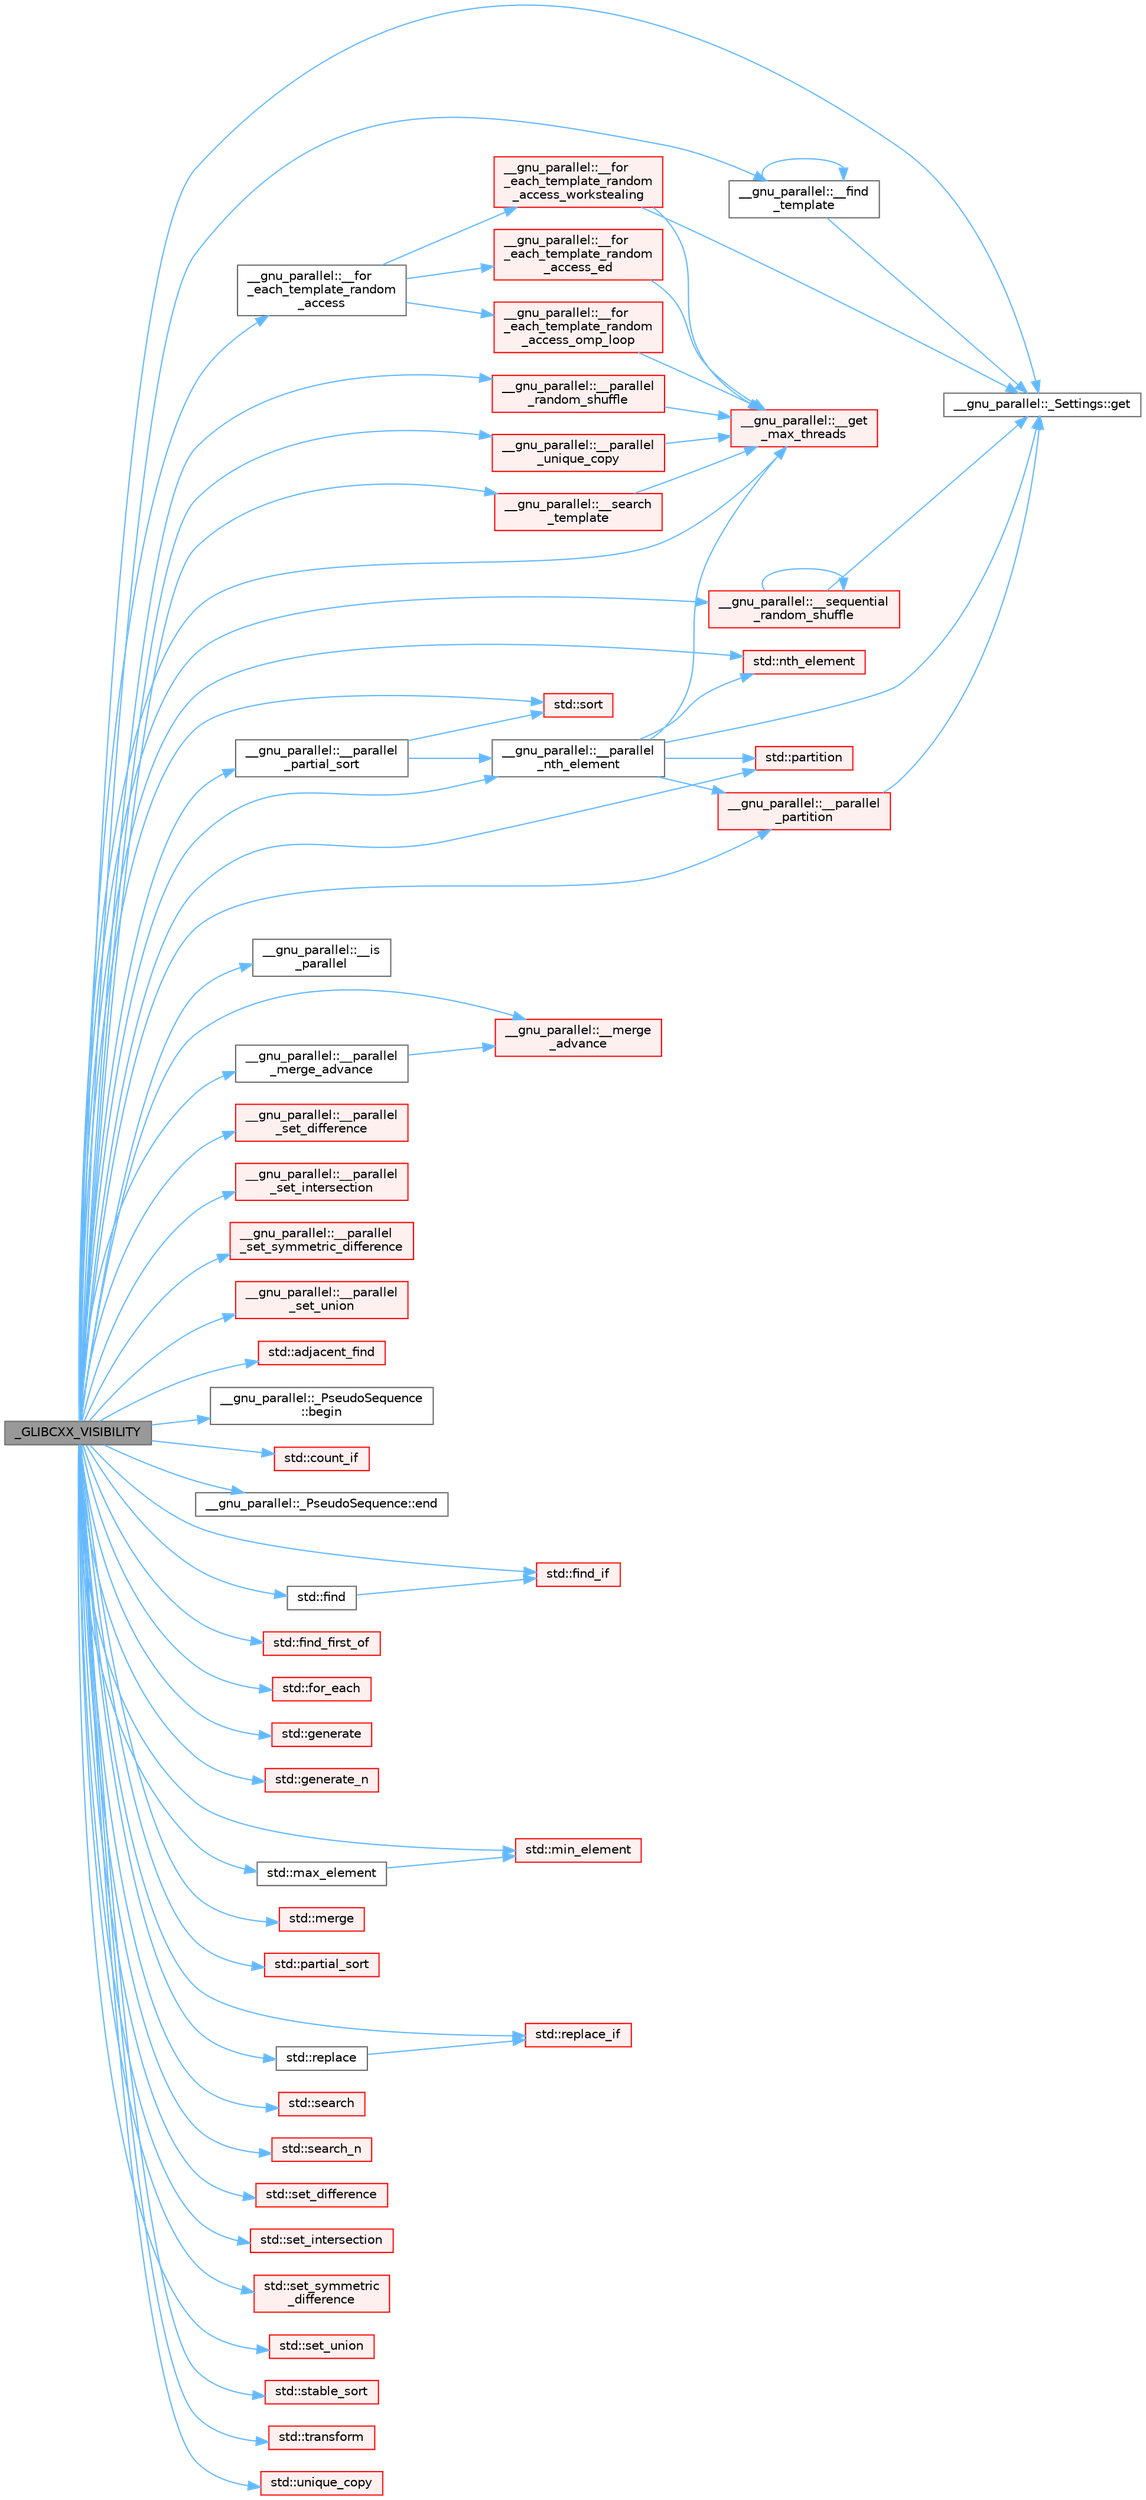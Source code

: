 digraph "_GLIBCXX_VISIBILITY"
{
 // LATEX_PDF_SIZE
  bgcolor="transparent";
  edge [fontname=Helvetica,fontsize=10,labelfontname=Helvetica,labelfontsize=10];
  node [fontname=Helvetica,fontsize=10,shape=box,height=0.2,width=0.4];
  rankdir="LR";
  Node1 [id="Node000001",label="_GLIBCXX_VISIBILITY",height=0.2,width=0.4,color="gray40", fillcolor="grey60", style="filled", fontcolor="black",tooltip=" "];
  Node1 -> Node2 [id="edge145_Node000001_Node000002",color="steelblue1",style="solid",tooltip=" "];
  Node2 [id="Node000002",label="__gnu_parallel::__find\l_template",height=0.2,width=0.4,color="grey40", fillcolor="white", style="filled",URL="$namespace____gnu__parallel.html#af4b3d28761a76e60f6836a50f5cebb7d",tooltip="Parallel std::find, switch for different algorithms."];
  Node2 -> Node2 [id="edge146_Node000002_Node000002",color="steelblue1",style="solid",tooltip=" "];
  Node2 -> Node3 [id="edge147_Node000002_Node000003",color="steelblue1",style="solid",tooltip=" "];
  Node3 [id="Node000003",label="__gnu_parallel::_Settings::get",height=0.2,width=0.4,color="grey40", fillcolor="white", style="filled",URL="$struct____gnu__parallel_1_1___settings.html#adf11d9453707f1145a9e221ab7630bd3",tooltip="Get the global settings."];
  Node1 -> Node4 [id="edge148_Node000001_Node000004",color="steelblue1",style="solid",tooltip=" "];
  Node4 [id="Node000004",label="__gnu_parallel::__for\l_each_template_random\l_access",height=0.2,width=0.4,color="grey40", fillcolor="white", style="filled",URL="$namespace____gnu__parallel.html#a0ebbe56e1b059cba72c3d706307a0e50",tooltip="Chose the desired algorithm by evaluating __parallelism_tag."];
  Node4 -> Node5 [id="edge149_Node000004_Node000005",color="steelblue1",style="solid",tooltip=" "];
  Node5 [id="Node000005",label="__gnu_parallel::__for\l_each_template_random\l_access_ed",height=0.2,width=0.4,color="red", fillcolor="#FFF0F0", style="filled",URL="$namespace____gnu__parallel.html#a12c48efb47ea3e00a7ef666d595ae185",tooltip="Embarrassingly parallel algorithm for random access iterators, using hand-crafted parallelization by ..."];
  Node5 -> Node7 [id="edge150_Node000005_Node000007",color="steelblue1",style="solid",tooltip=" "];
  Node7 [id="Node000007",label="__gnu_parallel::__get\l_max_threads",height=0.2,width=0.4,color="red", fillcolor="#FFF0F0", style="filled",URL="$namespace____gnu__parallel.html#aa72851b809c2b314bc09580c3512f281",tooltip=" "];
  Node4 -> Node11 [id="edge151_Node000004_Node000011",color="steelblue1",style="solid",tooltip=" "];
  Node11 [id="Node000011",label="__gnu_parallel::__for\l_each_template_random\l_access_omp_loop",height=0.2,width=0.4,color="red", fillcolor="#FFF0F0", style="filled",URL="$namespace____gnu__parallel.html#a6a5228179a033ede58cd143f66cdf354",tooltip="Embarrassingly parallel algorithm for random access iterators, using an OpenMP for loop."];
  Node11 -> Node7 [id="edge152_Node000011_Node000007",color="steelblue1",style="solid",tooltip=" "];
  Node4 -> Node12 [id="edge153_Node000004_Node000012",color="steelblue1",style="solid",tooltip=" "];
  Node12 [id="Node000012",label="__gnu_parallel::__for\l_each_template_random\l_access_workstealing",height=0.2,width=0.4,color="red", fillcolor="#FFF0F0", style="filled",URL="$namespace____gnu__parallel.html#a14bdca2e9c62cde7dd8478d972f60272",tooltip="Work stealing algorithm for random access iterators."];
  Node12 -> Node7 [id="edge154_Node000012_Node000007",color="steelblue1",style="solid",tooltip=" "];
  Node12 -> Node3 [id="edge155_Node000012_Node000003",color="steelblue1",style="solid",tooltip=" "];
  Node1 -> Node7 [id="edge156_Node000001_Node000007",color="steelblue1",style="solid",tooltip=" "];
  Node1 -> Node20 [id="edge157_Node000001_Node000020",color="steelblue1",style="solid",tooltip=" "];
  Node20 [id="Node000020",label="__gnu_parallel::__is\l_parallel",height=0.2,width=0.4,color="grey40", fillcolor="white", style="filled",URL="$namespace____gnu__parallel.html#a8c63a760ea14f4f5c43aa39f36c0e8ea",tooltip=" "];
  Node1 -> Node21 [id="edge158_Node000001_Node000021",color="steelblue1",style="solid",tooltip=" "];
  Node21 [id="Node000021",label="__gnu_parallel::__merge\l_advance",height=0.2,width=0.4,color="red", fillcolor="#FFF0F0", style="filled",URL="$namespace____gnu__parallel.html#a0059cd13cc6ab70692f8309ad92cb548",tooltip="Merge routine being able to merge only the __max_length smallest elements."];
  Node1 -> Node26 [id="edge159_Node000001_Node000026",color="steelblue1",style="solid",tooltip=" "];
  Node26 [id="Node000026",label="__gnu_parallel::__parallel\l_merge_advance",height=0.2,width=0.4,color="grey40", fillcolor="white", style="filled",URL="$namespace____gnu__parallel.html#af1626ed7bbe2eb745a31f18728d73f4e",tooltip="Merge routine fallback to sequential in case the iterators of the two input sequences are of differen..."];
  Node26 -> Node21 [id="edge160_Node000026_Node000021",color="steelblue1",style="solid",tooltip=" "];
  Node1 -> Node27 [id="edge161_Node000001_Node000027",color="steelblue1",style="solid",tooltip=" "];
  Node27 [id="Node000027",label="__gnu_parallel::__parallel\l_nth_element",height=0.2,width=0.4,color="grey40", fillcolor="white", style="filled",URL="$namespace____gnu__parallel.html#a1567c37a7562eaee17d13ebda1172586",tooltip="Parallel implementation of std::nth_element()."];
  Node27 -> Node7 [id="edge162_Node000027_Node000007",color="steelblue1",style="solid",tooltip=" "];
  Node27 -> Node28 [id="edge163_Node000027_Node000028",color="steelblue1",style="solid",tooltip=" "];
  Node28 [id="Node000028",label="__gnu_parallel::__parallel\l_partition",height=0.2,width=0.4,color="red", fillcolor="#FFF0F0", style="filled",URL="$namespace____gnu__parallel.html#ac870af1d69405f2f53cd7a96e1d92348",tooltip="Parallel implementation of std::partition."];
  Node28 -> Node3 [id="edge164_Node000028_Node000003",color="steelblue1",style="solid",tooltip=" "];
  Node27 -> Node3 [id="edge165_Node000027_Node000003",color="steelblue1",style="solid",tooltip=" "];
  Node27 -> Node37 [id="edge166_Node000027_Node000037",color="steelblue1",style="solid",tooltip=" "];
  Node37 [id="Node000037",label="std::nth_element",height=0.2,width=0.4,color="red", fillcolor="#FFF0F0", style="filled",URL="$namespacestd.html#a9aedeebce40e8d85738b1e6f9ba8c919",tooltip=" "];
  Node27 -> Node39 [id="edge167_Node000027_Node000039",color="steelblue1",style="solid",tooltip=" "];
  Node39 [id="Node000039",label="std::partition",height=0.2,width=0.4,color="red", fillcolor="#FFF0F0", style="filled",URL="$namespacestd.html#a7dde62cf155d6b5bde1a1c0577a9a57f",tooltip=" "];
  Node1 -> Node42 [id="edge168_Node000001_Node000042",color="steelblue1",style="solid",tooltip=" "];
  Node42 [id="Node000042",label="__gnu_parallel::__parallel\l_partial_sort",height=0.2,width=0.4,color="grey40", fillcolor="white", style="filled",URL="$namespace____gnu__parallel.html#abe60c5cc3788e1b1602175af0057d3f8",tooltip="Parallel implementation of std::partial_sort()."];
  Node42 -> Node27 [id="edge169_Node000042_Node000027",color="steelblue1",style="solid",tooltip=" "];
  Node42 -> Node43 [id="edge170_Node000042_Node000043",color="steelblue1",style="solid",tooltip=" "];
  Node43 [id="Node000043",label="std::sort",height=0.2,width=0.4,color="red", fillcolor="#FFF0F0", style="filled",URL="$namespacestd.html#a73a397864aa701b5bd48fae555f4f935",tooltip=" "];
  Node1 -> Node28 [id="edge171_Node000001_Node000028",color="steelblue1",style="solid",tooltip=" "];
  Node1 -> Node45 [id="edge172_Node000001_Node000045",color="steelblue1",style="solid",tooltip=" "];
  Node45 [id="Node000045",label="__gnu_parallel::__parallel\l_random_shuffle",height=0.2,width=0.4,color="red", fillcolor="#FFF0F0", style="filled",URL="$namespace____gnu__parallel.html#a6e78b59cb50c8e14ebf6990016af7342",tooltip="Parallel random public call."];
  Node45 -> Node7 [id="edge173_Node000045_Node000007",color="steelblue1",style="solid",tooltip=" "];
  Node1 -> Node52 [id="edge174_Node000001_Node000052",color="steelblue1",style="solid",tooltip=" "];
  Node52 [id="Node000052",label="__gnu_parallel::__parallel\l_set_difference",height=0.2,width=0.4,color="red", fillcolor="#FFF0F0", style="filled",URL="$namespace____gnu__parallel.html#abb75bc882413dc8cba7fce93c5eaaaf0",tooltip=" "];
  Node1 -> Node56 [id="edge175_Node000001_Node000056",color="steelblue1",style="solid",tooltip=" "];
  Node56 [id="Node000056",label="__gnu_parallel::__parallel\l_set_intersection",height=0.2,width=0.4,color="red", fillcolor="#FFF0F0", style="filled",URL="$namespace____gnu__parallel.html#aa2d25a01058104978680d0b5d934b54f",tooltip=" "];
  Node1 -> Node57 [id="edge176_Node000001_Node000057",color="steelblue1",style="solid",tooltip=" "];
  Node57 [id="Node000057",label="__gnu_parallel::__parallel\l_set_symmetric_difference",height=0.2,width=0.4,color="red", fillcolor="#FFF0F0", style="filled",URL="$namespace____gnu__parallel.html#a567012d512340614386402b7e3234ec6",tooltip=" "];
  Node1 -> Node58 [id="edge177_Node000001_Node000058",color="steelblue1",style="solid",tooltip=" "];
  Node58 [id="Node000058",label="__gnu_parallel::__parallel\l_set_union",height=0.2,width=0.4,color="red", fillcolor="#FFF0F0", style="filled",URL="$namespace____gnu__parallel.html#a56bac3b8498aadcd3ce073422f0b9822",tooltip=" "];
  Node1 -> Node59 [id="edge178_Node000001_Node000059",color="steelblue1",style="solid",tooltip=" "];
  Node59 [id="Node000059",label="__gnu_parallel::__parallel\l_unique_copy",height=0.2,width=0.4,color="red", fillcolor="#FFF0F0", style="filled",URL="$namespace____gnu__parallel.html#a15f31ee1c15e180d0d838571cd6c8b24",tooltip="Parallel std::unique_copy(), w/__o explicit equality predicate."];
  Node59 -> Node7 [id="edge179_Node000059_Node000007",color="steelblue1",style="solid",tooltip=" "];
  Node1 -> Node60 [id="edge180_Node000001_Node000060",color="steelblue1",style="solid",tooltip=" "];
  Node60 [id="Node000060",label="__gnu_parallel::__search\l_template",height=0.2,width=0.4,color="red", fillcolor="#FFF0F0", style="filled",URL="$namespace____gnu__parallel.html#af1e654f03e48e80a0c73db7ad88e8a86",tooltip="Parallel std::search."];
  Node60 -> Node7 [id="edge181_Node000060_Node000007",color="steelblue1",style="solid",tooltip=" "];
  Node1 -> Node49 [id="edge182_Node000001_Node000049",color="steelblue1",style="solid",tooltip=" "];
  Node49 [id="Node000049",label="__gnu_parallel::__sequential\l_random_shuffle",height=0.2,width=0.4,color="red", fillcolor="#FFF0F0", style="filled",URL="$namespace____gnu__parallel.html#aa9ee237cbbdd03ed217714a05e5a8868",tooltip="Sequential cache-efficient random shuffle."];
  Node49 -> Node49 [id="edge183_Node000049_Node000049",color="steelblue1",style="solid",tooltip=" "];
  Node49 -> Node3 [id="edge184_Node000049_Node000003",color="steelblue1",style="solid",tooltip=" "];
  Node1 -> Node62 [id="edge185_Node000001_Node000062",color="steelblue1",style="solid",tooltip=" "];
  Node62 [id="Node000062",label="std::adjacent_find",height=0.2,width=0.4,color="red", fillcolor="#FFF0F0", style="filled",URL="$namespacestd.html#a2e464ead1e536b9225fdcd8e87438bc7",tooltip=" "];
  Node1 -> Node66 [id="edge186_Node000001_Node000066",color="steelblue1",style="solid",tooltip=" "];
  Node66 [id="Node000066",label="__gnu_parallel::_PseudoSequence\l::begin",height=0.2,width=0.4,color="grey40", fillcolor="white", style="filled",URL="$class____gnu__parallel_1_1___pseudo_sequence.html#a51b9740eb71084e18aec7d254cab3e30",tooltip="Begin iterator."];
  Node1 -> Node67 [id="edge187_Node000001_Node000067",color="steelblue1",style="solid",tooltip=" "];
  Node67 [id="Node000067",label="std::count_if",height=0.2,width=0.4,color="red", fillcolor="#FFF0F0", style="filled",URL="$namespacestd.html#a3211beceffa7786771b08add1e4a7f9c",tooltip=" "];
  Node1 -> Node71 [id="edge188_Node000001_Node000071",color="steelblue1",style="solid",tooltip=" "];
  Node71 [id="Node000071",label="__gnu_parallel::_PseudoSequence::end",height=0.2,width=0.4,color="grey40", fillcolor="white", style="filled",URL="$class____gnu__parallel_1_1___pseudo_sequence.html#a8a0b6be67bf27256c7701980673775b6",tooltip="End iterator."];
  Node1 -> Node72 [id="edge189_Node000001_Node000072",color="steelblue1",style="solid",tooltip=" "];
  Node72 [id="Node000072",label="std::find",height=0.2,width=0.4,color="grey40", fillcolor="white", style="filled",URL="$namespacestd.html#ae3e398a3f38b0182e770944d57402701",tooltip=" "];
  Node72 -> Node73 [id="edge190_Node000072_Node000073",color="steelblue1",style="solid",tooltip=" "];
  Node73 [id="Node000073",label="std::find_if",height=0.2,width=0.4,color="red", fillcolor="#FFF0F0", style="filled",URL="$namespacestd.html#a12540b98a8b3f5862173e50b92f1de81",tooltip=" "];
  Node1 -> Node76 [id="edge191_Node000001_Node000076",color="steelblue1",style="solid",tooltip=" "];
  Node76 [id="Node000076",label="std::find_first_of",height=0.2,width=0.4,color="red", fillcolor="#FFF0F0", style="filled",URL="$namespacestd.html#af918ddff6ab7ea6140872b65660e9b16",tooltip=" "];
  Node1 -> Node73 [id="edge192_Node000001_Node000073",color="steelblue1",style="solid",tooltip=" "];
  Node1 -> Node79 [id="edge193_Node000001_Node000079",color="steelblue1",style="solid",tooltip=" "];
  Node79 [id="Node000079",label="std::for_each",height=0.2,width=0.4,color="red", fillcolor="#FFF0F0", style="filled",URL="$namespacestd.html#aefb696460665211a0f32f8a15f444c57",tooltip=" "];
  Node1 -> Node82 [id="edge194_Node000001_Node000082",color="steelblue1",style="solid",tooltip=" "];
  Node82 [id="Node000082",label="std::generate",height=0.2,width=0.4,color="red", fillcolor="#FFF0F0", style="filled",URL="$namespacestd.html#af6065e33e83259566f3eed5b4ab8c0c7",tooltip=" "];
  Node1 -> Node86 [id="edge195_Node000001_Node000086",color="steelblue1",style="solid",tooltip=" "];
  Node86 [id="Node000086",label="std::generate_n",height=0.2,width=0.4,color="red", fillcolor="#FFF0F0", style="filled",URL="$namespacestd.html#a81641e273e00fcf6a7109be182426757",tooltip=" "];
  Node1 -> Node3 [id="edge196_Node000001_Node000003",color="steelblue1",style="solid",tooltip=" "];
  Node1 -> Node88 [id="edge197_Node000001_Node000088",color="steelblue1",style="solid",tooltip=" "];
  Node88 [id="Node000088",label="std::max_element",height=0.2,width=0.4,color="grey40", fillcolor="white", style="filled",URL="$namespacestd.html#aa1e6cdbc0afeb988a4d89d1dab4066d4",tooltip=" "];
  Node88 -> Node89 [id="edge198_Node000088_Node000089",color="steelblue1",style="solid",tooltip=" "];
  Node89 [id="Node000089",label="std::min_element",height=0.2,width=0.4,color="red", fillcolor="#FFF0F0", style="filled",URL="$namespacestd.html#af1620d34bc7426f2bafc5a3b1849588e",tooltip=" "];
  Node1 -> Node92 [id="edge199_Node000001_Node000092",color="steelblue1",style="solid",tooltip=" "];
  Node92 [id="Node000092",label="std::merge",height=0.2,width=0.4,color="red", fillcolor="#FFF0F0", style="filled",URL="$namespacestd.html#a23f39d0444be06ebfa219bbfd4e3854f",tooltip=" "];
  Node1 -> Node89 [id="edge200_Node000001_Node000089",color="steelblue1",style="solid",tooltip=" "];
  Node1 -> Node37 [id="edge201_Node000001_Node000037",color="steelblue1",style="solid",tooltip=" "];
  Node1 -> Node98 [id="edge202_Node000001_Node000098",color="steelblue1",style="solid",tooltip=" "];
  Node98 [id="Node000098",label="std::partial_sort",height=0.2,width=0.4,color="red", fillcolor="#FFF0F0", style="filled",URL="$namespacestd.html#a52a9f99b3fdcc2a91f5984ac6a4a24bc",tooltip=" "];
  Node1 -> Node39 [id="edge203_Node000001_Node000039",color="steelblue1",style="solid",tooltip=" "];
  Node1 -> Node100 [id="edge204_Node000001_Node000100",color="steelblue1",style="solid",tooltip=" "];
  Node100 [id="Node000100",label="std::replace",height=0.2,width=0.4,color="grey40", fillcolor="white", style="filled",URL="$namespacestd.html#ac844ba281c4c66f83f6aebc21498fc97",tooltip=" "];
  Node100 -> Node101 [id="edge205_Node000100_Node000101",color="steelblue1",style="solid",tooltip=" "];
  Node101 [id="Node000101",label="std::replace_if",height=0.2,width=0.4,color="red", fillcolor="#FFF0F0", style="filled",URL="$namespacestd.html#a9e0540c56b14e041d7db2a1c36b34fd7",tooltip=" "];
  Node1 -> Node101 [id="edge206_Node000001_Node000101",color="steelblue1",style="solid",tooltip=" "];
  Node1 -> Node102 [id="edge207_Node000001_Node000102",color="steelblue1",style="solid",tooltip=" "];
  Node102 [id="Node000102",label="std::search",height=0.2,width=0.4,color="red", fillcolor="#FFF0F0", style="filled",URL="$namespacestd.html#a5a4354dff231af6d172e1f24befda7f2",tooltip=" "];
  Node1 -> Node105 [id="edge208_Node000001_Node000105",color="steelblue1",style="solid",tooltip=" "];
  Node105 [id="Node000105",label="std::search_n",height=0.2,width=0.4,color="red", fillcolor="#FFF0F0", style="filled",URL="$namespacestd.html#a514f8e6fe1bd2905e5e94f231ce5255a",tooltip=" "];
  Node1 -> Node107 [id="edge209_Node000001_Node000107",color="steelblue1",style="solid",tooltip=" "];
  Node107 [id="Node000107",label="std::set_difference",height=0.2,width=0.4,color="red", fillcolor="#FFF0F0", style="filled",URL="$namespacestd.html#adb4e8e1785a2a6604b9f327ce4b7fd70",tooltip=" "];
  Node1 -> Node110 [id="edge210_Node000001_Node000110",color="steelblue1",style="solid",tooltip=" "];
  Node110 [id="Node000110",label="std::set_intersection",height=0.2,width=0.4,color="red", fillcolor="#FFF0F0", style="filled",URL="$namespacestd.html#a1ea0f963e5844bd26cf0a784c6257cfa",tooltip=" "];
  Node1 -> Node113 [id="edge211_Node000001_Node000113",color="steelblue1",style="solid",tooltip=" "];
  Node113 [id="Node000113",label="std::set_symmetric\l_difference",height=0.2,width=0.4,color="red", fillcolor="#FFF0F0", style="filled",URL="$namespacestd.html#ab9be505d384524d65c4cd4e07090db6c",tooltip=" "];
  Node1 -> Node116 [id="edge212_Node000001_Node000116",color="steelblue1",style="solid",tooltip=" "];
  Node116 [id="Node000116",label="std::set_union",height=0.2,width=0.4,color="red", fillcolor="#FFF0F0", style="filled",URL="$namespacestd.html#a1a155557f687cee85bd20e448e8739c8",tooltip=" "];
  Node1 -> Node43 [id="edge213_Node000001_Node000043",color="steelblue1",style="solid",tooltip=" "];
  Node1 -> Node119 [id="edge214_Node000001_Node000119",color="steelblue1",style="solid",tooltip=" "];
  Node119 [id="Node000119",label="std::stable_sort",height=0.2,width=0.4,color="red", fillcolor="#FFF0F0", style="filled",URL="$namespacestd.html#ac4ae475114c7f06297db807234405f8a",tooltip=" "];
  Node1 -> Node121 [id="edge215_Node000001_Node000121",color="steelblue1",style="solid",tooltip=" "];
  Node121 [id="Node000121",label="std::transform",height=0.2,width=0.4,color="red", fillcolor="#FFF0F0", style="filled",URL="$namespacestd.html#a83797c5677d80005911de218c819adab",tooltip=" "];
  Node1 -> Node122 [id="edge216_Node000001_Node000122",color="steelblue1",style="solid",tooltip=" "];
  Node122 [id="Node000122",label="std::unique_copy",height=0.2,width=0.4,color="red", fillcolor="#FFF0F0", style="filled",URL="$namespacestd.html#a5dca0b0436966649ae7ffb41cf4c67d9",tooltip=" "];
}
